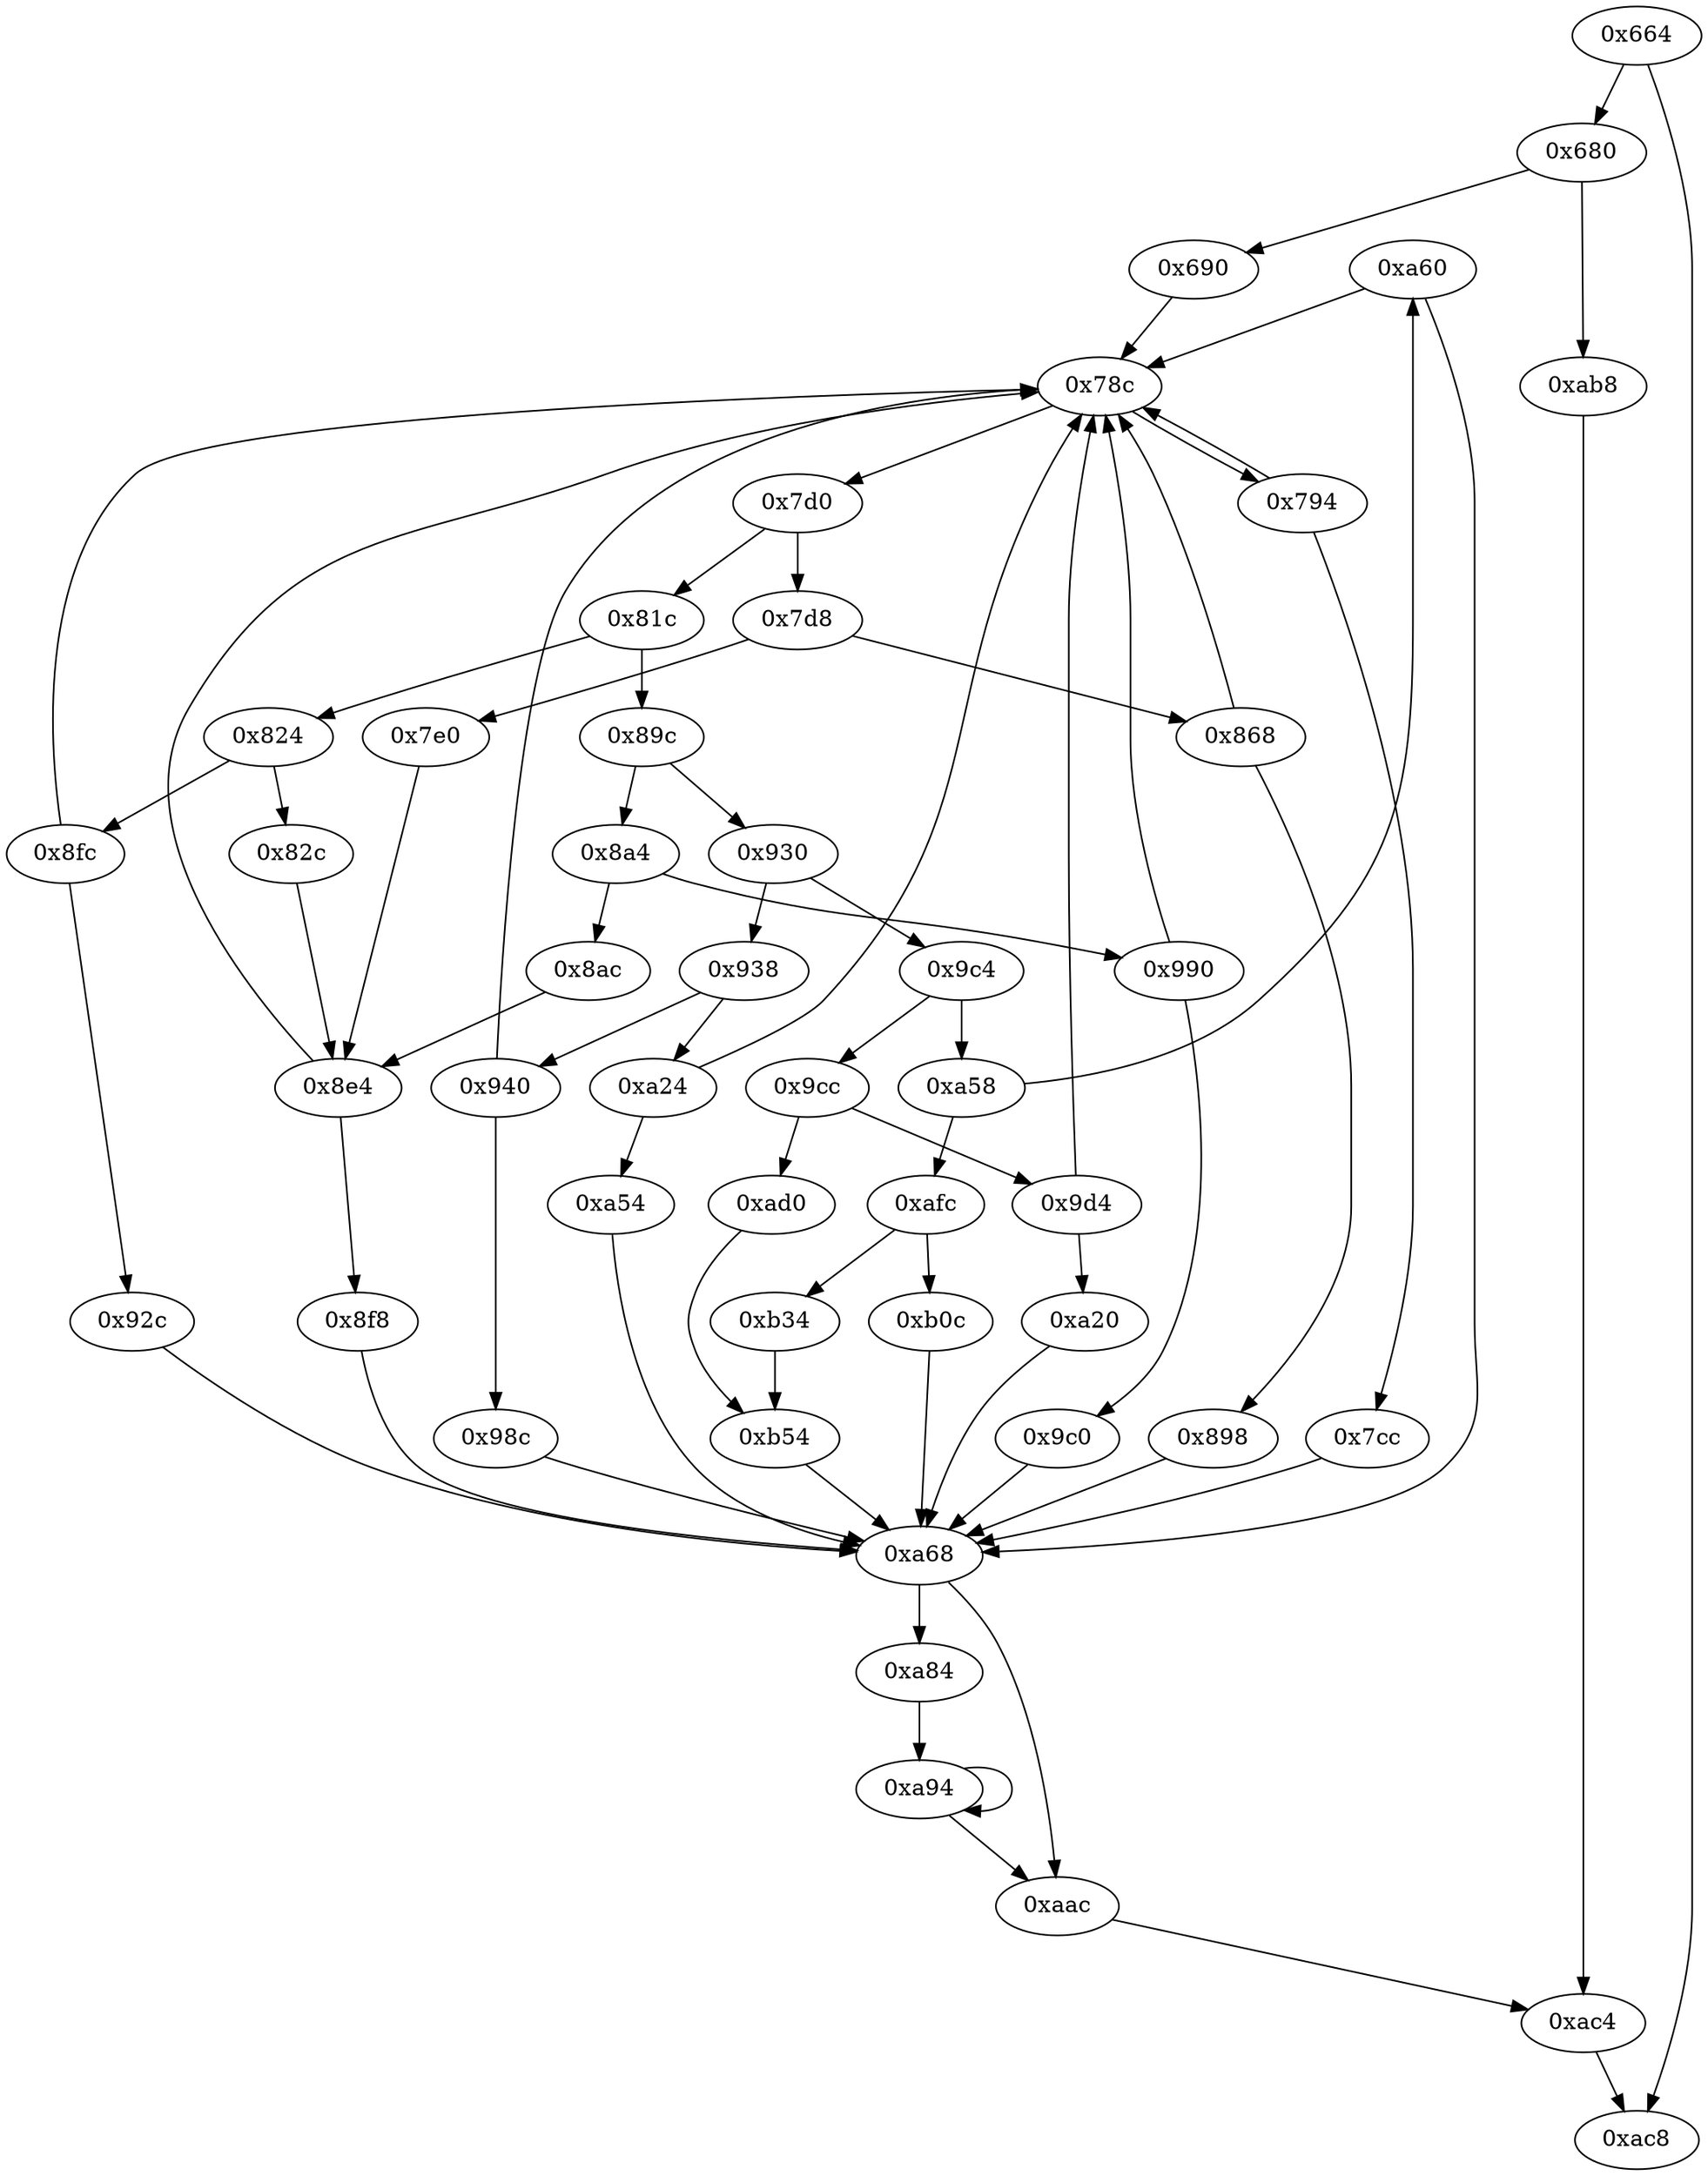 digraph "" {
	"0xa60"	 [opcode="[u'cmp', u'b']"];
	"0xa68"	 [opcode="[u'ldr', u'add', u'bl', u'ldr', u'ldr', u'cmp', u'b']"];
	"0xa60" -> "0xa68";
	"0x78c"	 [opcode="[u'cmp', u'b']"];
	"0xa60" -> "0x78c";
	"0x680"	 [opcode="[u'ldr', u'ldrb', u'cmp', u'b']"];
	"0xab8"	 [opcode="[u'ldr', u'add', u'bl']"];
	"0x680" -> "0xab8";
	"0x690"	 [opcode="[u'ldr', u'ldr', u'add', u'ldr', u'str', u'str', u'add', u'ldr', u'add', u'str', u'ldr', u'add', u'str', u'add', u'str', u'ldr', \
u'add', u'str', u'ldr', u'add', u'str', u'ldr', u'add', u'str', u'ldr', u'add', u'str', u'ldr', u'add', u'str', u'ldr', u'add', \
u'str', u'ldr', u'add', u'str', u'ldr', u'add', u'str', u'ldr', u'add', u'str', u'ldr', u'add', u'str', u'ldr', u'add', u'str', \
u'ldr', u'add', u'str', u'ldr', u'add', u'str', u'ldr', u'add', u'str', u'ldr', u'add', u'str', u'ldr', u'add', u'str']"];
	"0x680" -> "0x690";
	"0x9d4"	 [opcode="[u'ldr', u'ldr', u'ldr', u'ldr', u'umull', u'add', u'lsr', u'mov', u'mov', u'bl', u'add', u'ldr', u'ldr', u'str', u'add', u'rsb', \
u'add', u'cmp', u'b']"];
	"0xa20"	 [opcode="[u'b']"];
	"0x9d4" -> "0xa20";
	"0x9d4" -> "0x78c";
	"0x8ac"	 [opcode="[u'ldr', u'ldr', u'ldr', u'ldr', u'umull', u'add', u'lsr', u'mov', u'mov', u'bl', u'add', u'ldr', u'ldr', u'mvn']"];
	"0x8e4"	 [opcode="[u'str', u'mla', u'mov', u'cmp', u'b']"];
	"0x8ac" -> "0x8e4";
	"0x9cc"	 [opcode="[u'cmp', u'b']"];
	"0x9cc" -> "0x9d4";
	"0xad0"	 [opcode="[u'ldr', u'ldr', u'mov', u'add', u'add', u'ldr', u'strb', u'add', u'str', u'mov', u'b']"];
	"0x9cc" -> "0xad0";
	"0xaac"	 [opcode="[u'mov', u'bl', u'b']"];
	"0xa68" -> "0xaac";
	"0xa84"	 [opcode="[u'ldr', u'ldr', u'mov', u'add']"];
	"0xa68" -> "0xa84";
	"0x89c"	 [opcode="[u'cmp', u'b']"];
	"0x8a4"	 [opcode="[u'cmp', u'b']"];
	"0x89c" -> "0x8a4";
	"0x930"	 [opcode="[u'cmp', u'b']"];
	"0x89c" -> "0x930";
	"0x8f8"	 [opcode="[u'b']"];
	"0x8f8" -> "0xa68";
	"0x940"	 [opcode="[u'ldr', u'ldr', u'ldr', u'ldr', u'umull', u'add', u'lsr', u'mov', u'mov', u'bl', u'add', u'ldr', u'ldr', u'str', u'add', u'rsb', \
u'add', u'cmp', u'b']"];
	"0x98c"	 [opcode="[u'b']"];
	"0x940" -> "0x98c";
	"0x940" -> "0x78c";
	"0xac4"	 [opcode="[u'mov']"];
	"0xaac" -> "0xac4";
	"0xa24"	 [opcode="[u'ldr', u'ldr', u'mov', u'sub', u'ldr', u'strb', u'add', u'str', u'mov', u'strb', u'cmp', u'b']"];
	"0xa54"	 [opcode="[u'b']"];
	"0xa24" -> "0xa54";
	"0xa24" -> "0x78c";
	"0xa20" -> "0xa68";
	"0x868"	 [opcode="[u'ldr', u'ldr', u'mov', u'sub', u'ldr', u'strb', u'add', u'str', u'mov', u'strb', u'cmp', u'b']"];
	"0x898"	 [opcode="[u'b']"];
	"0x868" -> "0x898";
	"0x868" -> "0x78c";
	"0xafc"	 [opcode="[u'ldr', u'cmp', u'ldr', u'b']"];
	"0xb34"	 [opcode="[u'ldr', u'ldr', u'mov', u'add', u'strb', u'add', u'str', u'mov']"];
	"0xafc" -> "0xb34";
	"0xb0c"	 [opcode="[u'ldr', u'mov', u'mov', u'add', u'add', u'bl', u'ldr', u'add', u'str', u'b']"];
	"0xafc" -> "0xb0c";
	"0xab8" -> "0xac4";
	"0x824"	 [opcode="[u'cmp', u'b']"];
	"0x8fc"	 [opcode="[u'ldr', u'ldr', u'mov', u'sub', u'ldr', u'strb', u'add', u'str', u'mov', u'strb', u'cmp', u'b']"];
	"0x824" -> "0x8fc";
	"0x82c"	 [opcode="[u'ldr', u'ldr', u'ldr', u'ldr', u'umull', u'add', u'lsr', u'mov', u'mov', u'bl', u'add', u'ldr', u'ldr', u'mvn', u'b']"];
	"0x824" -> "0x82c";
	"0xa94"	 [opcode="[u'ldrb', u'bl', u'ldr', u'add', u'cmp', u'b']"];
	"0xa84" -> "0xa94";
	"0x7e0"	 [opcode="[u'ldr', u'ldr', u'ldr', u'ldr', u'umull', u'add', u'lsr', u'mov', u'mov', u'bl', u'add', u'ldr', u'ldr', u'ldr', u'b']"];
	"0x7e0" -> "0x8e4";
	"0x81c"	 [opcode="[u'cmp', u'b']"];
	"0x81c" -> "0x89c";
	"0x81c" -> "0x824";
	"0xb54"	 [opcode="[u'strb', u'b']"];
	"0xb54" -> "0xa68";
	"0xac8"	 [opcode="[u'sub', u'pop']"];
	"0xb34" -> "0xb54";
	"0xa58"	 [opcode="[u'cmp', u'b']"];
	"0xa58" -> "0xa60";
	"0xa58" -> "0xafc";
	"0xac4" -> "0xac8";
	"0xa54" -> "0xa68";
	"0x690" -> "0x78c";
	"0x794"	 [opcode="[u'ldr', u'ldr', u'umull', u'add', u'lsr', u'mov', u'mov', u'bl', u'add', u'str', u'mla', u'mov', u'cmp', u'b']"];
	"0x794" -> "0x78c";
	"0x7cc"	 [opcode="[u'b']"];
	"0x794" -> "0x7cc";
	"0x9c4"	 [opcode="[u'cmp', u'b']"];
	"0x9c4" -> "0x9cc";
	"0x9c4" -> "0xa58";
	"0x8a4" -> "0x8ac";
	"0x990"	 [opcode="[u'ldr', u'ldr', u'mov', u'sub', u'ldr', u'strb', u'add', u'str', u'mov', u'strb', u'cmp', u'b']"];
	"0x8a4" -> "0x990";
	"0x8fc" -> "0x78c";
	"0x92c"	 [opcode="[u'b']"];
	"0x8fc" -> "0x92c";
	"0x9c0"	 [opcode="[u'b']"];
	"0x9c0" -> "0xa68";
	"0x898" -> "0xa68";
	"0x98c" -> "0xa68";
	"0x78c" -> "0x794";
	"0x7d0"	 [opcode="[u'cmp', u'b']"];
	"0x78c" -> "0x7d0";
	"0x990" -> "0x9c0";
	"0x990" -> "0x78c";
	"0xb0c" -> "0xa68";
	"0x8e4" -> "0x8f8";
	"0x8e4" -> "0x78c";
	"0x664"	 [opcode="[u'push', u'add', u'sub', u'mov', u'mov', u'cmp', u'b']"];
	"0x664" -> "0x680";
	"0x664" -> "0xac8";
	"0x930" -> "0x9c4";
	"0x938"	 [opcode="[u'cmp', u'b']"];
	"0x930" -> "0x938";
	"0x7d8"	 [opcode="[u'cmp', u'b']"];
	"0x7d8" -> "0x868";
	"0x7d8" -> "0x7e0";
	"0xa94" -> "0xaac";
	"0xa94" -> "0xa94";
	"0x938" -> "0x940";
	"0x938" -> "0xa24";
	"0x7d0" -> "0x81c";
	"0x7d0" -> "0x7d8";
	"0x82c" -> "0x8e4";
	"0x7cc" -> "0xa68";
	"0x92c" -> "0xa68";
	"0xad0" -> "0xb54";
}
